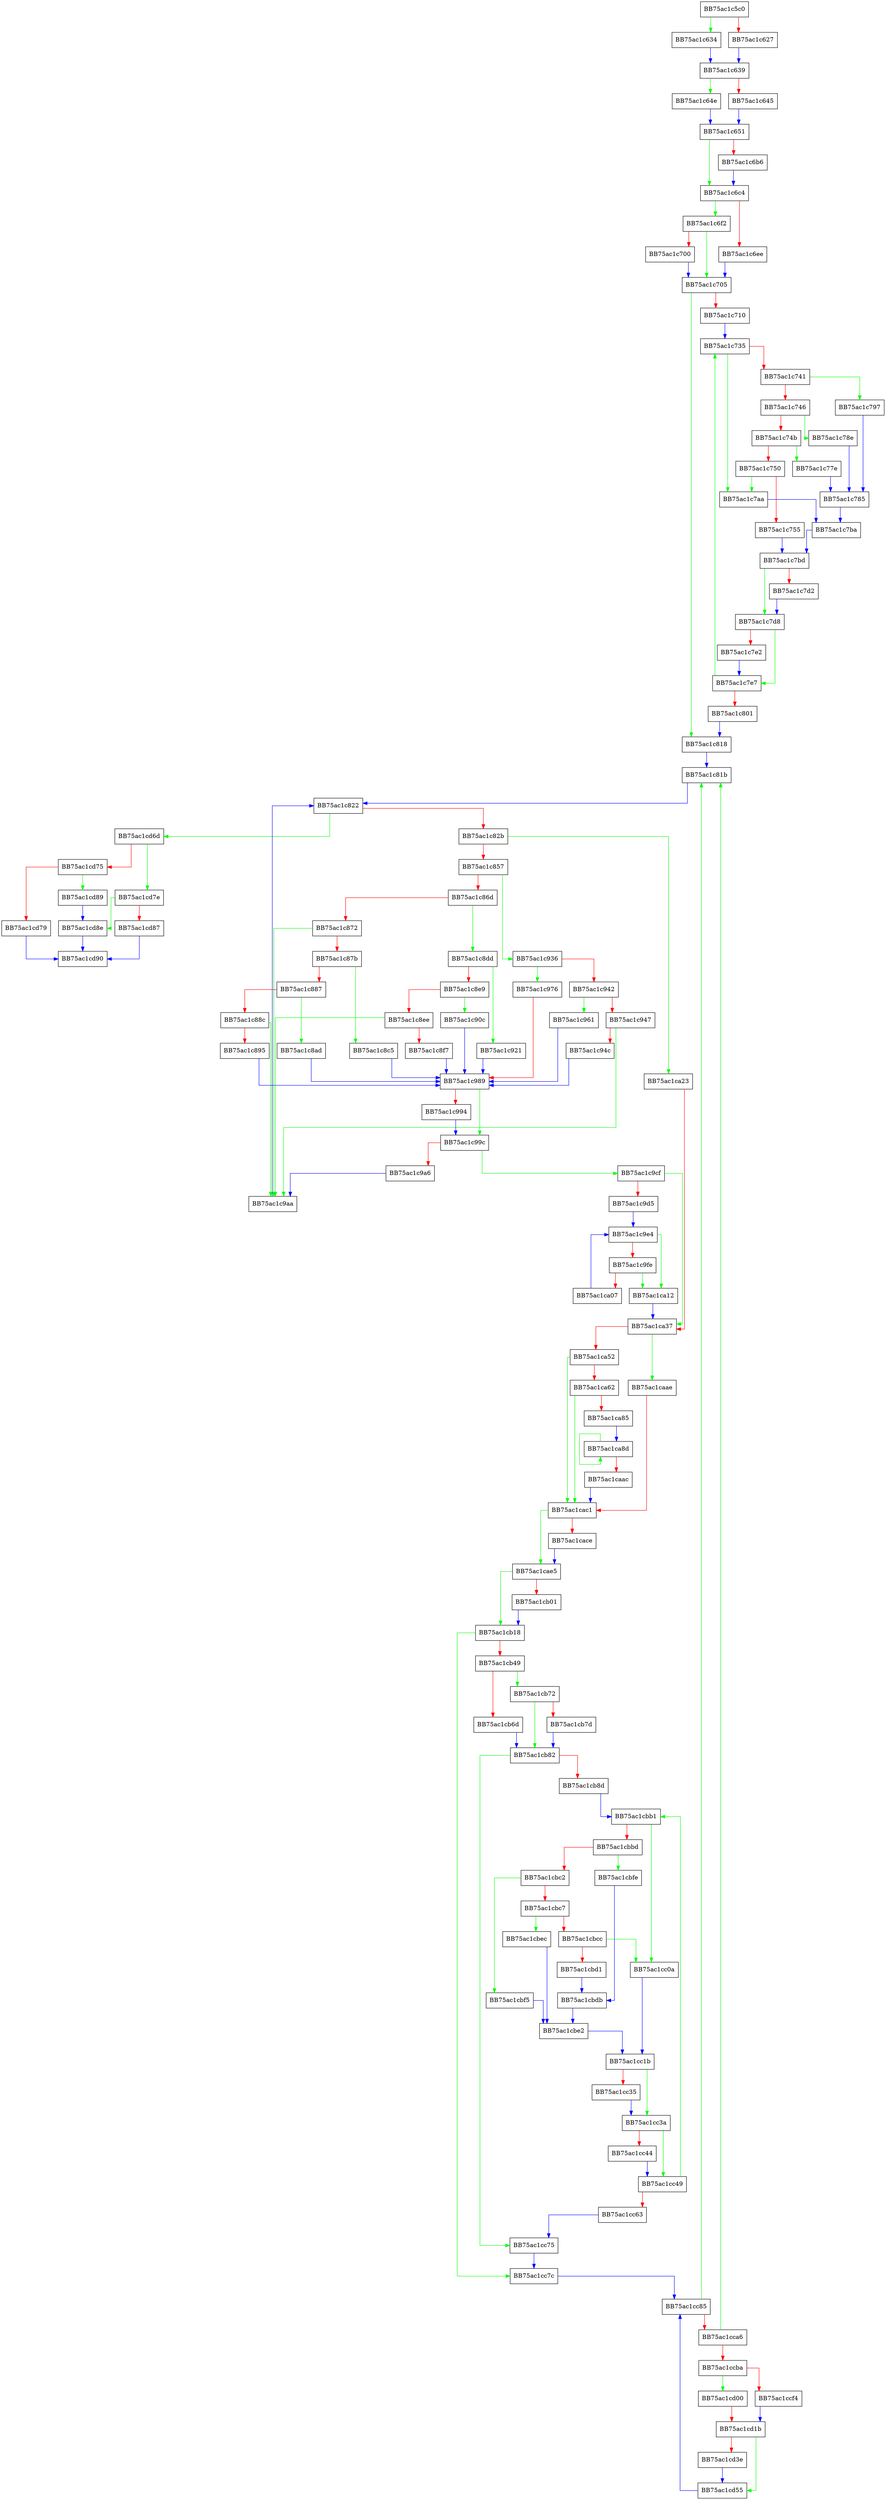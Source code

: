 digraph ZSTD_compressBlock_greedy_row {
  node [shape="box"];
  graph [splines=ortho];
  BB75ac1c5c0 -> BB75ac1c634 [color="green"];
  BB75ac1c5c0 -> BB75ac1c627 [color="red"];
  BB75ac1c627 -> BB75ac1c639 [color="blue"];
  BB75ac1c634 -> BB75ac1c639 [color="blue"];
  BB75ac1c639 -> BB75ac1c64e [color="green"];
  BB75ac1c639 -> BB75ac1c645 [color="red"];
  BB75ac1c645 -> BB75ac1c651 [color="blue"];
  BB75ac1c64e -> BB75ac1c651 [color="blue"];
  BB75ac1c651 -> BB75ac1c6c4 [color="green"];
  BB75ac1c651 -> BB75ac1c6b6 [color="red"];
  BB75ac1c6b6 -> BB75ac1c6c4 [color="blue"];
  BB75ac1c6c4 -> BB75ac1c6f2 [color="green"];
  BB75ac1c6c4 -> BB75ac1c6ee [color="red"];
  BB75ac1c6ee -> BB75ac1c705 [color="blue"];
  BB75ac1c6f2 -> BB75ac1c705 [color="green"];
  BB75ac1c6f2 -> BB75ac1c700 [color="red"];
  BB75ac1c700 -> BB75ac1c705 [color="blue"];
  BB75ac1c705 -> BB75ac1c818 [color="green"];
  BB75ac1c705 -> BB75ac1c710 [color="red"];
  BB75ac1c710 -> BB75ac1c735 [color="blue"];
  BB75ac1c735 -> BB75ac1c7aa [color="green"];
  BB75ac1c735 -> BB75ac1c741 [color="red"];
  BB75ac1c741 -> BB75ac1c797 [color="green"];
  BB75ac1c741 -> BB75ac1c746 [color="red"];
  BB75ac1c746 -> BB75ac1c78e [color="green"];
  BB75ac1c746 -> BB75ac1c74b [color="red"];
  BB75ac1c74b -> BB75ac1c77e [color="green"];
  BB75ac1c74b -> BB75ac1c750 [color="red"];
  BB75ac1c750 -> BB75ac1c7aa [color="green"];
  BB75ac1c750 -> BB75ac1c755 [color="red"];
  BB75ac1c755 -> BB75ac1c7bd [color="blue"];
  BB75ac1c77e -> BB75ac1c785 [color="blue"];
  BB75ac1c785 -> BB75ac1c7ba [color="blue"];
  BB75ac1c78e -> BB75ac1c785 [color="blue"];
  BB75ac1c797 -> BB75ac1c785 [color="blue"];
  BB75ac1c7aa -> BB75ac1c7ba [color="blue"];
  BB75ac1c7ba -> BB75ac1c7bd [color="blue"];
  BB75ac1c7bd -> BB75ac1c7d8 [color="green"];
  BB75ac1c7bd -> BB75ac1c7d2 [color="red"];
  BB75ac1c7d2 -> BB75ac1c7d8 [color="blue"];
  BB75ac1c7d8 -> BB75ac1c7e7 [color="green"];
  BB75ac1c7d8 -> BB75ac1c7e2 [color="red"];
  BB75ac1c7e2 -> BB75ac1c7e7 [color="blue"];
  BB75ac1c7e7 -> BB75ac1c735 [color="green"];
  BB75ac1c7e7 -> BB75ac1c801 [color="red"];
  BB75ac1c801 -> BB75ac1c818 [color="blue"];
  BB75ac1c818 -> BB75ac1c81b [color="blue"];
  BB75ac1c81b -> BB75ac1c822 [color="blue"];
  BB75ac1c822 -> BB75ac1cd6d [color="green"];
  BB75ac1c822 -> BB75ac1c82b [color="red"];
  BB75ac1c82b -> BB75ac1ca23 [color="green"];
  BB75ac1c82b -> BB75ac1c857 [color="red"];
  BB75ac1c857 -> BB75ac1c936 [color="green"];
  BB75ac1c857 -> BB75ac1c86d [color="red"];
  BB75ac1c86d -> BB75ac1c8dd [color="green"];
  BB75ac1c86d -> BB75ac1c872 [color="red"];
  BB75ac1c872 -> BB75ac1c9aa [color="green"];
  BB75ac1c872 -> BB75ac1c87b [color="red"];
  BB75ac1c87b -> BB75ac1c8c5 [color="green"];
  BB75ac1c87b -> BB75ac1c887 [color="red"];
  BB75ac1c887 -> BB75ac1c8ad [color="green"];
  BB75ac1c887 -> BB75ac1c88c [color="red"];
  BB75ac1c88c -> BB75ac1c9aa [color="green"];
  BB75ac1c88c -> BB75ac1c895 [color="red"];
  BB75ac1c895 -> BB75ac1c989 [color="blue"];
  BB75ac1c8ad -> BB75ac1c989 [color="blue"];
  BB75ac1c8c5 -> BB75ac1c989 [color="blue"];
  BB75ac1c8dd -> BB75ac1c921 [color="green"];
  BB75ac1c8dd -> BB75ac1c8e9 [color="red"];
  BB75ac1c8e9 -> BB75ac1c90c [color="green"];
  BB75ac1c8e9 -> BB75ac1c8ee [color="red"];
  BB75ac1c8ee -> BB75ac1c9aa [color="green"];
  BB75ac1c8ee -> BB75ac1c8f7 [color="red"];
  BB75ac1c8f7 -> BB75ac1c989 [color="blue"];
  BB75ac1c90c -> BB75ac1c989 [color="blue"];
  BB75ac1c921 -> BB75ac1c989 [color="blue"];
  BB75ac1c936 -> BB75ac1c976 [color="green"];
  BB75ac1c936 -> BB75ac1c942 [color="red"];
  BB75ac1c942 -> BB75ac1c961 [color="green"];
  BB75ac1c942 -> BB75ac1c947 [color="red"];
  BB75ac1c947 -> BB75ac1c9aa [color="green"];
  BB75ac1c947 -> BB75ac1c94c [color="red"];
  BB75ac1c94c -> BB75ac1c989 [color="blue"];
  BB75ac1c961 -> BB75ac1c989 [color="blue"];
  BB75ac1c976 -> BB75ac1c989 [color="red"];
  BB75ac1c989 -> BB75ac1c99c [color="green"];
  BB75ac1c989 -> BB75ac1c994 [color="red"];
  BB75ac1c994 -> BB75ac1c99c [color="blue"];
  BB75ac1c99c -> BB75ac1c9cf [color="green"];
  BB75ac1c99c -> BB75ac1c9a6 [color="red"];
  BB75ac1c9a6 -> BB75ac1c9aa [color="blue"];
  BB75ac1c9aa -> BB75ac1c822 [color="blue"];
  BB75ac1c9cf -> BB75ac1ca37 [color="green"];
  BB75ac1c9cf -> BB75ac1c9d5 [color="red"];
  BB75ac1c9d5 -> BB75ac1c9e4 [color="blue"];
  BB75ac1c9e4 -> BB75ac1ca12 [color="green"];
  BB75ac1c9e4 -> BB75ac1c9fe [color="red"];
  BB75ac1c9fe -> BB75ac1ca12 [color="green"];
  BB75ac1c9fe -> BB75ac1ca07 [color="red"];
  BB75ac1ca07 -> BB75ac1c9e4 [color="blue"];
  BB75ac1ca12 -> BB75ac1ca37 [color="blue"];
  BB75ac1ca23 -> BB75ac1ca37 [color="red"];
  BB75ac1ca37 -> BB75ac1caae [color="green"];
  BB75ac1ca37 -> BB75ac1ca52 [color="red"];
  BB75ac1ca52 -> BB75ac1cac1 [color="green"];
  BB75ac1ca52 -> BB75ac1ca62 [color="red"];
  BB75ac1ca62 -> BB75ac1cac1 [color="green"];
  BB75ac1ca62 -> BB75ac1ca85 [color="red"];
  BB75ac1ca85 -> BB75ac1ca8d [color="blue"];
  BB75ac1ca8d -> BB75ac1ca8d [color="green"];
  BB75ac1ca8d -> BB75ac1caac [color="red"];
  BB75ac1caac -> BB75ac1cac1 [color="blue"];
  BB75ac1caae -> BB75ac1cac1 [color="red"];
  BB75ac1cac1 -> BB75ac1cae5 [color="green"];
  BB75ac1cac1 -> BB75ac1cace [color="red"];
  BB75ac1cace -> BB75ac1cae5 [color="blue"];
  BB75ac1cae5 -> BB75ac1cb18 [color="green"];
  BB75ac1cae5 -> BB75ac1cb01 [color="red"];
  BB75ac1cb01 -> BB75ac1cb18 [color="blue"];
  BB75ac1cb18 -> BB75ac1cc7c [color="green"];
  BB75ac1cb18 -> BB75ac1cb49 [color="red"];
  BB75ac1cb49 -> BB75ac1cb72 [color="green"];
  BB75ac1cb49 -> BB75ac1cb6d [color="red"];
  BB75ac1cb6d -> BB75ac1cb82 [color="blue"];
  BB75ac1cb72 -> BB75ac1cb82 [color="green"];
  BB75ac1cb72 -> BB75ac1cb7d [color="red"];
  BB75ac1cb7d -> BB75ac1cb82 [color="blue"];
  BB75ac1cb82 -> BB75ac1cc75 [color="green"];
  BB75ac1cb82 -> BB75ac1cb8d [color="red"];
  BB75ac1cb8d -> BB75ac1cbb1 [color="blue"];
  BB75ac1cbb1 -> BB75ac1cc0a [color="green"];
  BB75ac1cbb1 -> BB75ac1cbbd [color="red"];
  BB75ac1cbbd -> BB75ac1cbfe [color="green"];
  BB75ac1cbbd -> BB75ac1cbc2 [color="red"];
  BB75ac1cbc2 -> BB75ac1cbf5 [color="green"];
  BB75ac1cbc2 -> BB75ac1cbc7 [color="red"];
  BB75ac1cbc7 -> BB75ac1cbec [color="green"];
  BB75ac1cbc7 -> BB75ac1cbcc [color="red"];
  BB75ac1cbcc -> BB75ac1cc0a [color="green"];
  BB75ac1cbcc -> BB75ac1cbd1 [color="red"];
  BB75ac1cbd1 -> BB75ac1cbdb [color="blue"];
  BB75ac1cbdb -> BB75ac1cbe2 [color="blue"];
  BB75ac1cbe2 -> BB75ac1cc1b [color="blue"];
  BB75ac1cbec -> BB75ac1cbe2 [color="blue"];
  BB75ac1cbf5 -> BB75ac1cbe2 [color="blue"];
  BB75ac1cbfe -> BB75ac1cbdb [color="blue"];
  BB75ac1cc0a -> BB75ac1cc1b [color="blue"];
  BB75ac1cc1b -> BB75ac1cc3a [color="green"];
  BB75ac1cc1b -> BB75ac1cc35 [color="red"];
  BB75ac1cc35 -> BB75ac1cc3a [color="blue"];
  BB75ac1cc3a -> BB75ac1cc49 [color="green"];
  BB75ac1cc3a -> BB75ac1cc44 [color="red"];
  BB75ac1cc44 -> BB75ac1cc49 [color="blue"];
  BB75ac1cc49 -> BB75ac1cbb1 [color="green"];
  BB75ac1cc49 -> BB75ac1cc63 [color="red"];
  BB75ac1cc63 -> BB75ac1cc75 [color="blue"];
  BB75ac1cc75 -> BB75ac1cc7c [color="blue"];
  BB75ac1cc7c -> BB75ac1cc85 [color="blue"];
  BB75ac1cc85 -> BB75ac1c81b [color="green"];
  BB75ac1cc85 -> BB75ac1cca6 [color="red"];
  BB75ac1cca6 -> BB75ac1c81b [color="green"];
  BB75ac1cca6 -> BB75ac1ccba [color="red"];
  BB75ac1ccba -> BB75ac1cd00 [color="green"];
  BB75ac1ccba -> BB75ac1ccf4 [color="red"];
  BB75ac1ccf4 -> BB75ac1cd1b [color="blue"];
  BB75ac1cd00 -> BB75ac1cd1b [color="red"];
  BB75ac1cd1b -> BB75ac1cd55 [color="green"];
  BB75ac1cd1b -> BB75ac1cd3e [color="red"];
  BB75ac1cd3e -> BB75ac1cd55 [color="blue"];
  BB75ac1cd55 -> BB75ac1cc85 [color="blue"];
  BB75ac1cd6d -> BB75ac1cd7e [color="green"];
  BB75ac1cd6d -> BB75ac1cd75 [color="red"];
  BB75ac1cd75 -> BB75ac1cd89 [color="green"];
  BB75ac1cd75 -> BB75ac1cd79 [color="red"];
  BB75ac1cd79 -> BB75ac1cd90 [color="blue"];
  BB75ac1cd7e -> BB75ac1cd8e [color="green"];
  BB75ac1cd7e -> BB75ac1cd87 [color="red"];
  BB75ac1cd87 -> BB75ac1cd90 [color="blue"];
  BB75ac1cd89 -> BB75ac1cd8e [color="blue"];
  BB75ac1cd8e -> BB75ac1cd90 [color="blue"];
}